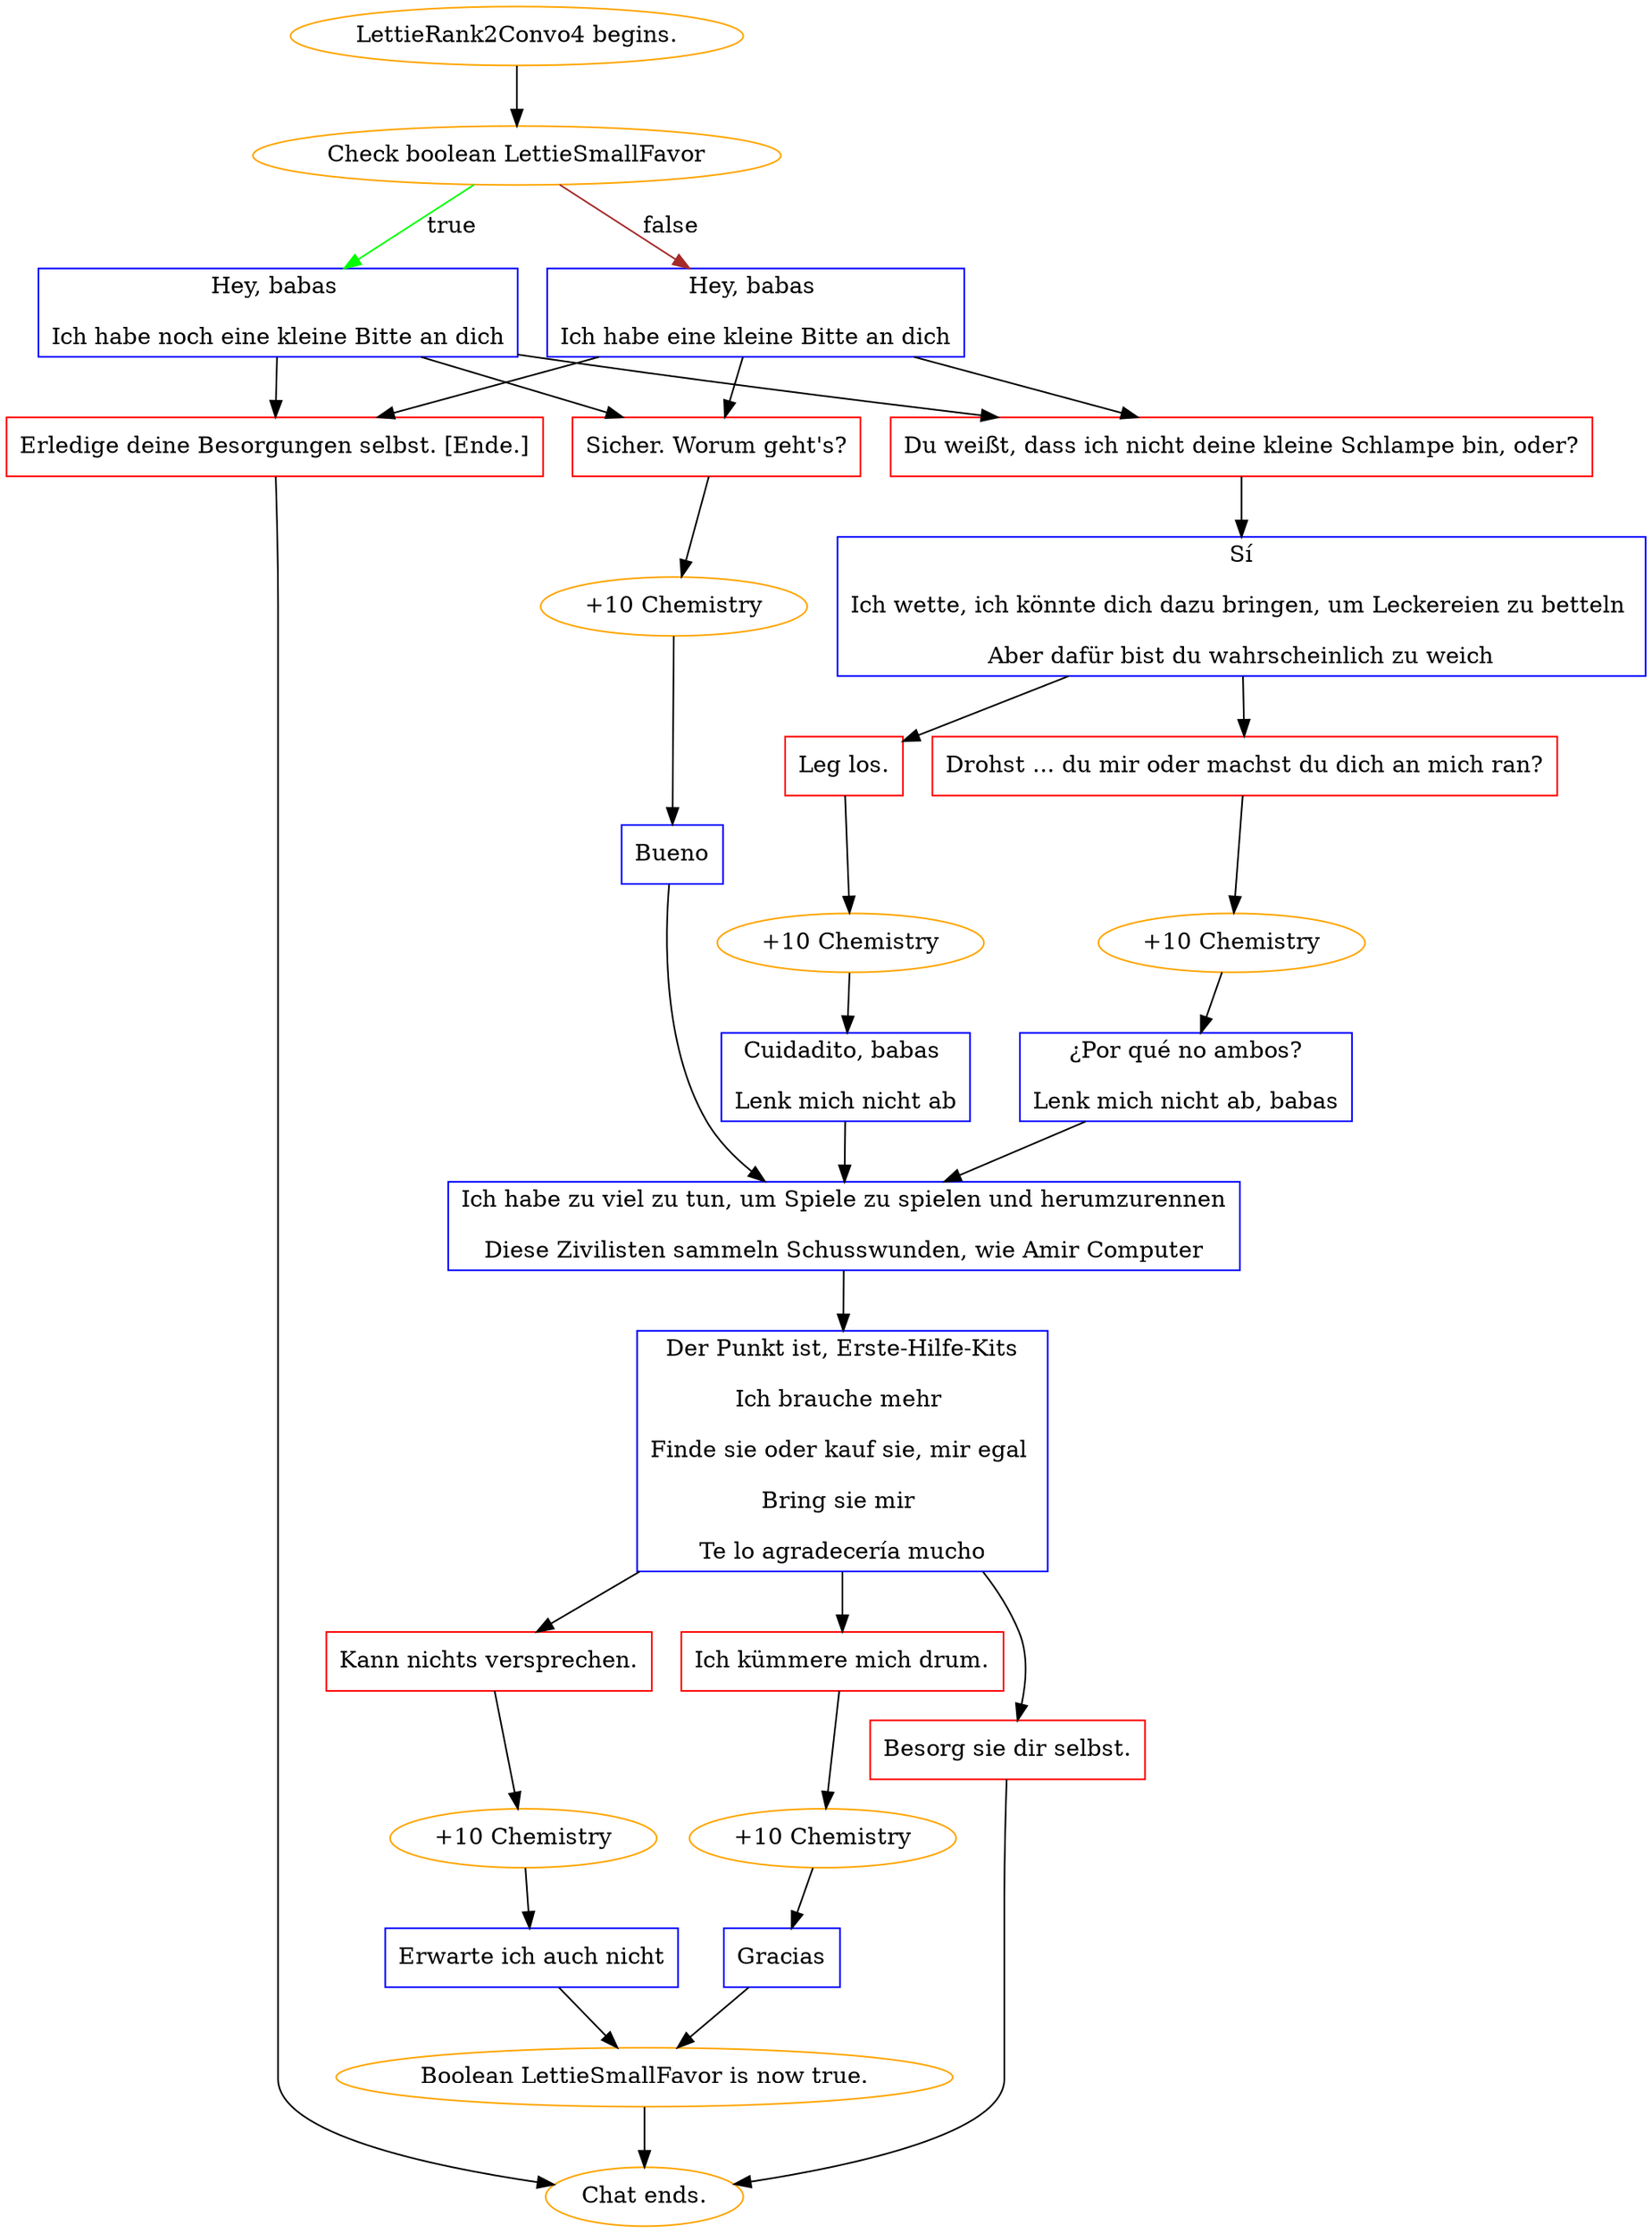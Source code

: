 digraph {
	"LettieRank2Convo4 begins." [color=orange];
		"LettieRank2Convo4 begins." -> j3863215240;
	j3863215240 [label="Check boolean LettieSmallFavor",color=orange];
		j3863215240 -> j3992439432 [label=true,color=green];
		j3863215240 -> j3829135585 [label=false,color=brown];
	j3992439432 [label="Hey, babas 
Ich habe noch eine kleine Bitte an dich",shape=box,color=blue];
		j3992439432 -> j799316730;
		j3992439432 -> j1904593167;
		j3992439432 -> j1868466116;
	j3829135585 [label="Hey, babas 
Ich habe eine kleine Bitte an dich",shape=box,color=blue];
		j3829135585 -> j1868466116;
		j3829135585 -> j1904593167;
		j3829135585 -> j799316730;
	j799316730 [label="Sicher. Worum geht's?",shape=box,color=red];
		j799316730 -> j2170059330;
	j1904593167 [label="Du weißt, dass ich nicht deine kleine Schlampe bin, oder?",shape=box,color=red];
		j1904593167 -> j3909996762;
	j1868466116 [label="Erledige deine Besorgungen selbst. [Ende.]",shape=box,color=red];
		j1868466116 -> "Chat ends.";
	j2170059330 [label="+10 Chemistry",color=orange];
		j2170059330 -> j4131414517;
	j3909996762 [label="Sí
Ich wette, ich könnte dich dazu bringen, um Leckereien zu betteln 
Aber dafür bist du wahrscheinlich zu weich",shape=box,color=blue];
		j3909996762 -> j762700207;
		j3909996762 -> j3218670860;
	"Chat ends." [color=orange];
	j4131414517 [label="Bueno",shape=box,color=blue];
		j4131414517 -> j129556304;
	j762700207 [label="Drohst ... du mir oder machst du dich an mich ran?",shape=box,color=red];
		j762700207 -> j3235483043;
	j3218670860 [label="Leg los.",shape=box,color=red];
		j3218670860 -> j1084572255;
	j129556304 [label="Ich habe zu viel zu tun, um Spiele zu spielen und herumzurennen
Diese Zivilisten sammeln Schusswunden, wie Amir Computer",shape=box,color=blue];
		j129556304 -> j964676843;
	j3235483043 [label="+10 Chemistry",color=orange];
		j3235483043 -> j854784733;
	j1084572255 [label="+10 Chemistry",color=orange];
		j1084572255 -> j3124288764;
	j964676843 [label="Der Punkt ist, Erste-Hilfe-Kits
Ich brauche mehr 
Finde sie oder kauf sie, mir egal 
Bring sie mir 
Te lo agradecería mucho",shape=box,color=blue];
		j964676843 -> j440529586;
		j964676843 -> j3562578754;
		j964676843 -> j1732460550;
	j854784733 [label="¿Por qué no ambos?
Lenk mich nicht ab, babas",shape=box,color=blue];
		j854784733 -> j129556304;
	j3124288764 [label="Cuidadito, babas 
Lenk mich nicht ab",shape=box,color=blue];
		j3124288764 -> j129556304;
	j440529586 [label="Ich kümmere mich drum.",shape=box,color=red];
		j440529586 -> j1781458524;
	j3562578754 [label="Kann nichts versprechen.",shape=box,color=red];
		j3562578754 -> j125324729;
	j1732460550 [label="Besorg sie dir selbst.",shape=box,color=red];
		j1732460550 -> "Chat ends.";
	j1781458524 [label="+10 Chemistry",color=orange];
		j1781458524 -> j1997227581;
	j125324729 [label="+10 Chemistry",color=orange];
		j125324729 -> j2985349293;
	j1997227581 [label="Gracias",shape=box,color=blue];
		j1997227581 -> j2570747018;
	j2985349293 [label="Erwarte ich auch nicht",shape=box,color=blue];
		j2985349293 -> j2570747018;
	j2570747018 [label="Boolean LettieSmallFavor is now true.",color=orange];
		j2570747018 -> "Chat ends.";
}